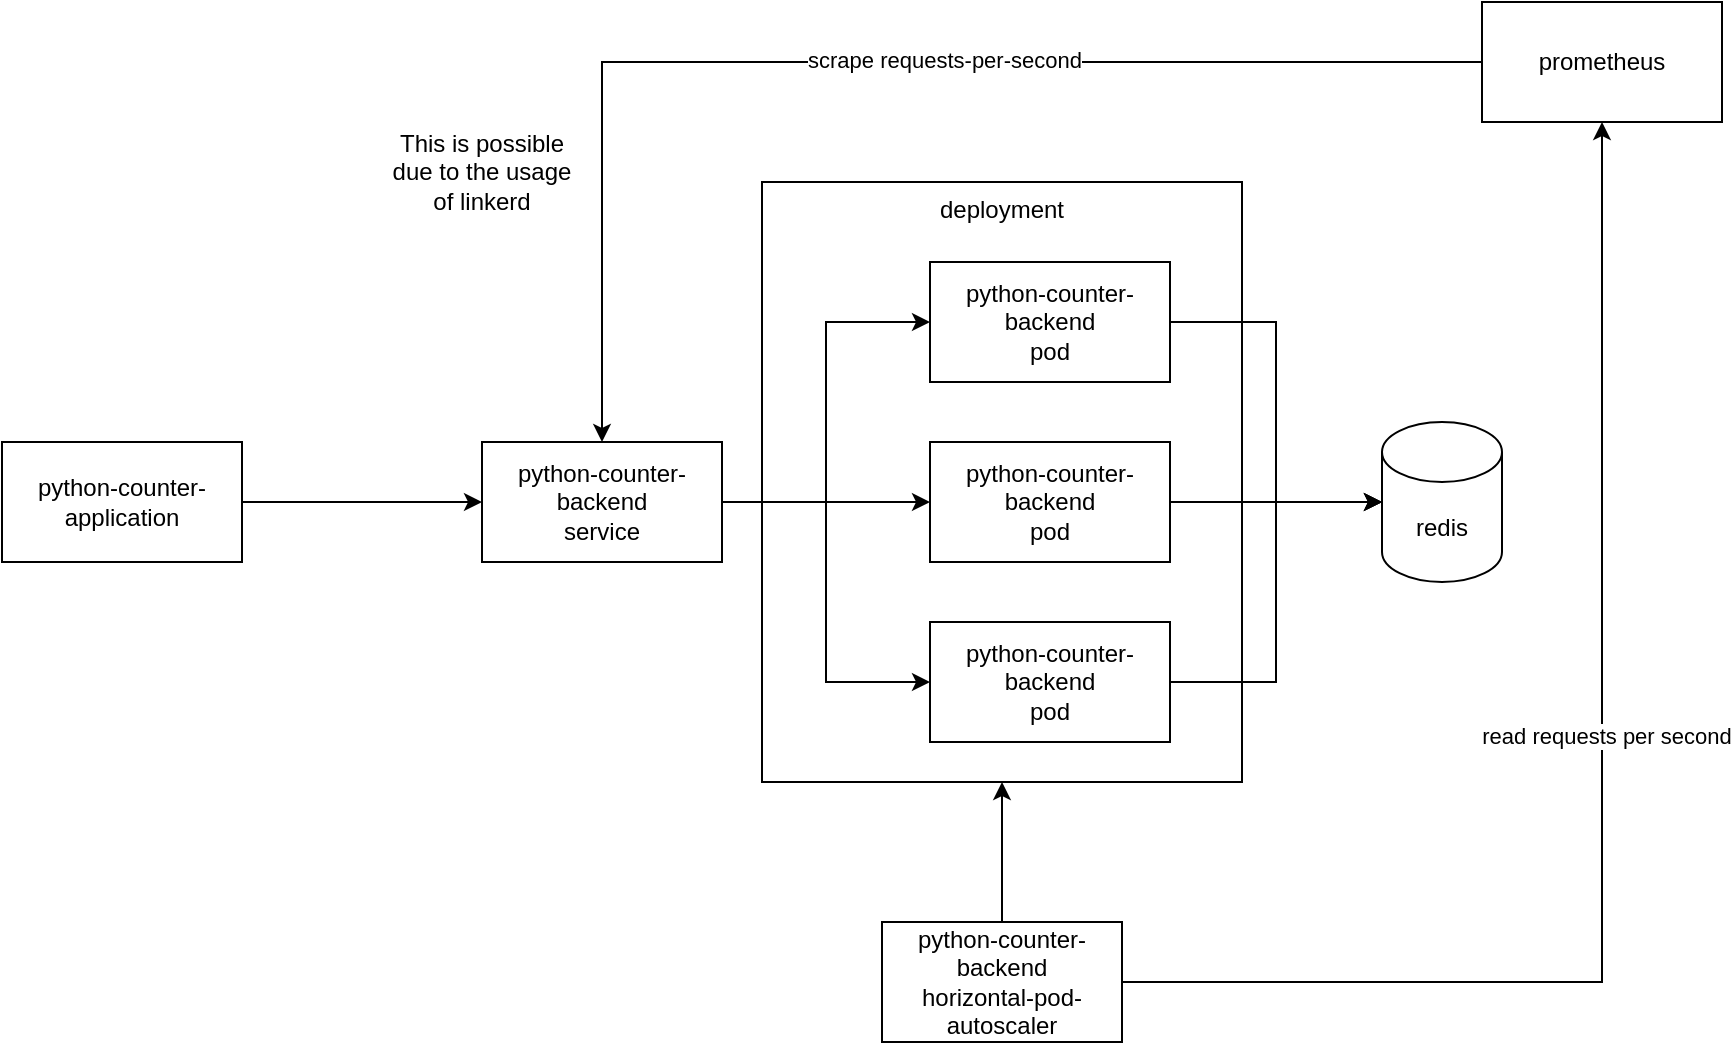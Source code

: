 <mxfile version="15.9.1" type="device"><diagram id="mEVgwmYNHJ8np5K0elgh" name="Page-1"><mxGraphModel dx="2889" dy="1114" grid="1" gridSize="10" guides="1" tooltips="1" connect="1" arrows="1" fold="1" page="1" pageScale="1" pageWidth="827" pageHeight="1169" math="0" shadow="0"><root><mxCell id="0"/><mxCell id="1" parent="0"/><mxCell id="U48pzsQ8TpMybfFlmH0K-11" value="deployment" style="rounded=0;whiteSpace=wrap;html=1;verticalAlign=top;" parent="1" vertex="1"><mxGeometry x="270" y="200" width="240" height="300" as="geometry"/></mxCell><mxCell id="U48pzsQ8TpMybfFlmH0K-20" style="edgeStyle=orthogonalEdgeStyle;rounded=0;orthogonalLoop=1;jettySize=auto;html=1;entryX=0;entryY=0.5;entryDx=0;entryDy=0;entryPerimeter=0;" parent="1" source="U48pzsQ8TpMybfFlmH0K-1" target="U48pzsQ8TpMybfFlmH0K-19" edge="1"><mxGeometry relative="1" as="geometry"/></mxCell><mxCell id="U48pzsQ8TpMybfFlmH0K-1" value="python-counter-backend&lt;br&gt;pod" style="rounded=0;whiteSpace=wrap;html=1;" parent="1" vertex="1"><mxGeometry x="354" y="240" width="120" height="60" as="geometry"/></mxCell><mxCell id="U48pzsQ8TpMybfFlmH0K-5" style="edgeStyle=orthogonalEdgeStyle;rounded=0;orthogonalLoop=1;jettySize=auto;html=1;entryX=0;entryY=0.5;entryDx=0;entryDy=0;" parent="1" source="U48pzsQ8TpMybfFlmH0K-2" target="U48pzsQ8TpMybfFlmH0K-1" edge="1"><mxGeometry relative="1" as="geometry"/></mxCell><mxCell id="U48pzsQ8TpMybfFlmH0K-6" style="edgeStyle=orthogonalEdgeStyle;rounded=0;orthogonalLoop=1;jettySize=auto;html=1;entryX=0;entryY=0.5;entryDx=0;entryDy=0;" parent="1" source="U48pzsQ8TpMybfFlmH0K-2" target="U48pzsQ8TpMybfFlmH0K-3" edge="1"><mxGeometry relative="1" as="geometry"/></mxCell><mxCell id="U48pzsQ8TpMybfFlmH0K-7" style="edgeStyle=orthogonalEdgeStyle;rounded=0;orthogonalLoop=1;jettySize=auto;html=1;entryX=0;entryY=0.5;entryDx=0;entryDy=0;" parent="1" source="U48pzsQ8TpMybfFlmH0K-2" target="U48pzsQ8TpMybfFlmH0K-4" edge="1"><mxGeometry relative="1" as="geometry"/></mxCell><mxCell id="U48pzsQ8TpMybfFlmH0K-2" value="python-counter-backend&lt;br&gt;service" style="rounded=0;whiteSpace=wrap;html=1;" parent="1" vertex="1"><mxGeometry x="130" y="330" width="120" height="60" as="geometry"/></mxCell><mxCell id="U48pzsQ8TpMybfFlmH0K-21" style="edgeStyle=orthogonalEdgeStyle;rounded=0;orthogonalLoop=1;jettySize=auto;html=1;entryX=0;entryY=0.5;entryDx=0;entryDy=0;entryPerimeter=0;" parent="1" source="U48pzsQ8TpMybfFlmH0K-3" target="U48pzsQ8TpMybfFlmH0K-19" edge="1"><mxGeometry relative="1" as="geometry"/></mxCell><mxCell id="U48pzsQ8TpMybfFlmH0K-3" value="python-counter-backend&lt;br&gt;pod" style="rounded=0;whiteSpace=wrap;html=1;" parent="1" vertex="1"><mxGeometry x="354" y="330" width="120" height="60" as="geometry"/></mxCell><mxCell id="U48pzsQ8TpMybfFlmH0K-22" style="edgeStyle=orthogonalEdgeStyle;rounded=0;orthogonalLoop=1;jettySize=auto;html=1;entryX=0;entryY=0.5;entryDx=0;entryDy=0;entryPerimeter=0;" parent="1" source="U48pzsQ8TpMybfFlmH0K-4" target="U48pzsQ8TpMybfFlmH0K-19" edge="1"><mxGeometry relative="1" as="geometry"/></mxCell><mxCell id="U48pzsQ8TpMybfFlmH0K-4" value="python-counter-backend&lt;br&gt;pod" style="rounded=0;whiteSpace=wrap;html=1;" parent="1" vertex="1"><mxGeometry x="354" y="420" width="120" height="60" as="geometry"/></mxCell><mxCell id="U48pzsQ8TpMybfFlmH0K-9" style="edgeStyle=orthogonalEdgeStyle;rounded=0;orthogonalLoop=1;jettySize=auto;html=1;entryX=0;entryY=0.5;entryDx=0;entryDy=0;" parent="1" source="U48pzsQ8TpMybfFlmH0K-8" target="U48pzsQ8TpMybfFlmH0K-2" edge="1"><mxGeometry relative="1" as="geometry"/></mxCell><mxCell id="U48pzsQ8TpMybfFlmH0K-8" value="python-counter-application" style="rounded=0;whiteSpace=wrap;html=1;" parent="1" vertex="1"><mxGeometry x="-110" y="330" width="120" height="60" as="geometry"/></mxCell><mxCell id="U48pzsQ8TpMybfFlmH0K-12" style="edgeStyle=orthogonalEdgeStyle;rounded=0;orthogonalLoop=1;jettySize=auto;html=1;" parent="1" source="U48pzsQ8TpMybfFlmH0K-10" target="U48pzsQ8TpMybfFlmH0K-11" edge="1"><mxGeometry relative="1" as="geometry"/></mxCell><mxCell id="U48pzsQ8TpMybfFlmH0K-16" style="edgeStyle=orthogonalEdgeStyle;rounded=0;orthogonalLoop=1;jettySize=auto;html=1;" parent="1" source="U48pzsQ8TpMybfFlmH0K-10" target="U48pzsQ8TpMybfFlmH0K-13" edge="1"><mxGeometry relative="1" as="geometry"/></mxCell><mxCell id="U48pzsQ8TpMybfFlmH0K-17" value="read requests per second" style="edgeLabel;html=1;align=center;verticalAlign=middle;resizable=0;points=[];" parent="U48pzsQ8TpMybfFlmH0K-16" vertex="1" connectable="0"><mxGeometry x="0.084" y="-2" relative="1" as="geometry"><mxPoint as="offset"/></mxGeometry></mxCell><mxCell id="U48pzsQ8TpMybfFlmH0K-10" value="python-counter-backend&lt;br&gt;horizontal-pod-autoscaler" style="rounded=0;whiteSpace=wrap;html=1;" parent="1" vertex="1"><mxGeometry x="330" y="570" width="120" height="60" as="geometry"/></mxCell><mxCell id="U48pzsQ8TpMybfFlmH0K-14" style="edgeStyle=orthogonalEdgeStyle;rounded=0;orthogonalLoop=1;jettySize=auto;html=1;" parent="1" source="U48pzsQ8TpMybfFlmH0K-13" target="U48pzsQ8TpMybfFlmH0K-2" edge="1"><mxGeometry relative="1" as="geometry"/></mxCell><mxCell id="U48pzsQ8TpMybfFlmH0K-15" value="scrape requests-per-second" style="edgeLabel;html=1;align=center;verticalAlign=middle;resizable=0;points=[];" parent="U48pzsQ8TpMybfFlmH0K-14" vertex="1" connectable="0"><mxGeometry x="-0.146" y="-1" relative="1" as="geometry"><mxPoint as="offset"/></mxGeometry></mxCell><mxCell id="U48pzsQ8TpMybfFlmH0K-13" value="prometheus" style="rounded=0;whiteSpace=wrap;html=1;" parent="1" vertex="1"><mxGeometry x="630" y="110" width="120" height="60" as="geometry"/></mxCell><mxCell id="U48pzsQ8TpMybfFlmH0K-19" value="redis" style="shape=cylinder3;whiteSpace=wrap;html=1;boundedLbl=1;backgroundOutline=1;size=15;" parent="1" vertex="1"><mxGeometry x="580" y="320" width="60" height="80" as="geometry"/></mxCell><mxCell id="U48pzsQ8TpMybfFlmH0K-23" value="This is possible due to the usage of linkerd" style="text;html=1;strokeColor=none;fillColor=none;align=center;verticalAlign=middle;whiteSpace=wrap;rounded=0;" parent="1" vertex="1"><mxGeometry x="80" y="180" width="100" height="30" as="geometry"/></mxCell></root></mxGraphModel></diagram></mxfile>